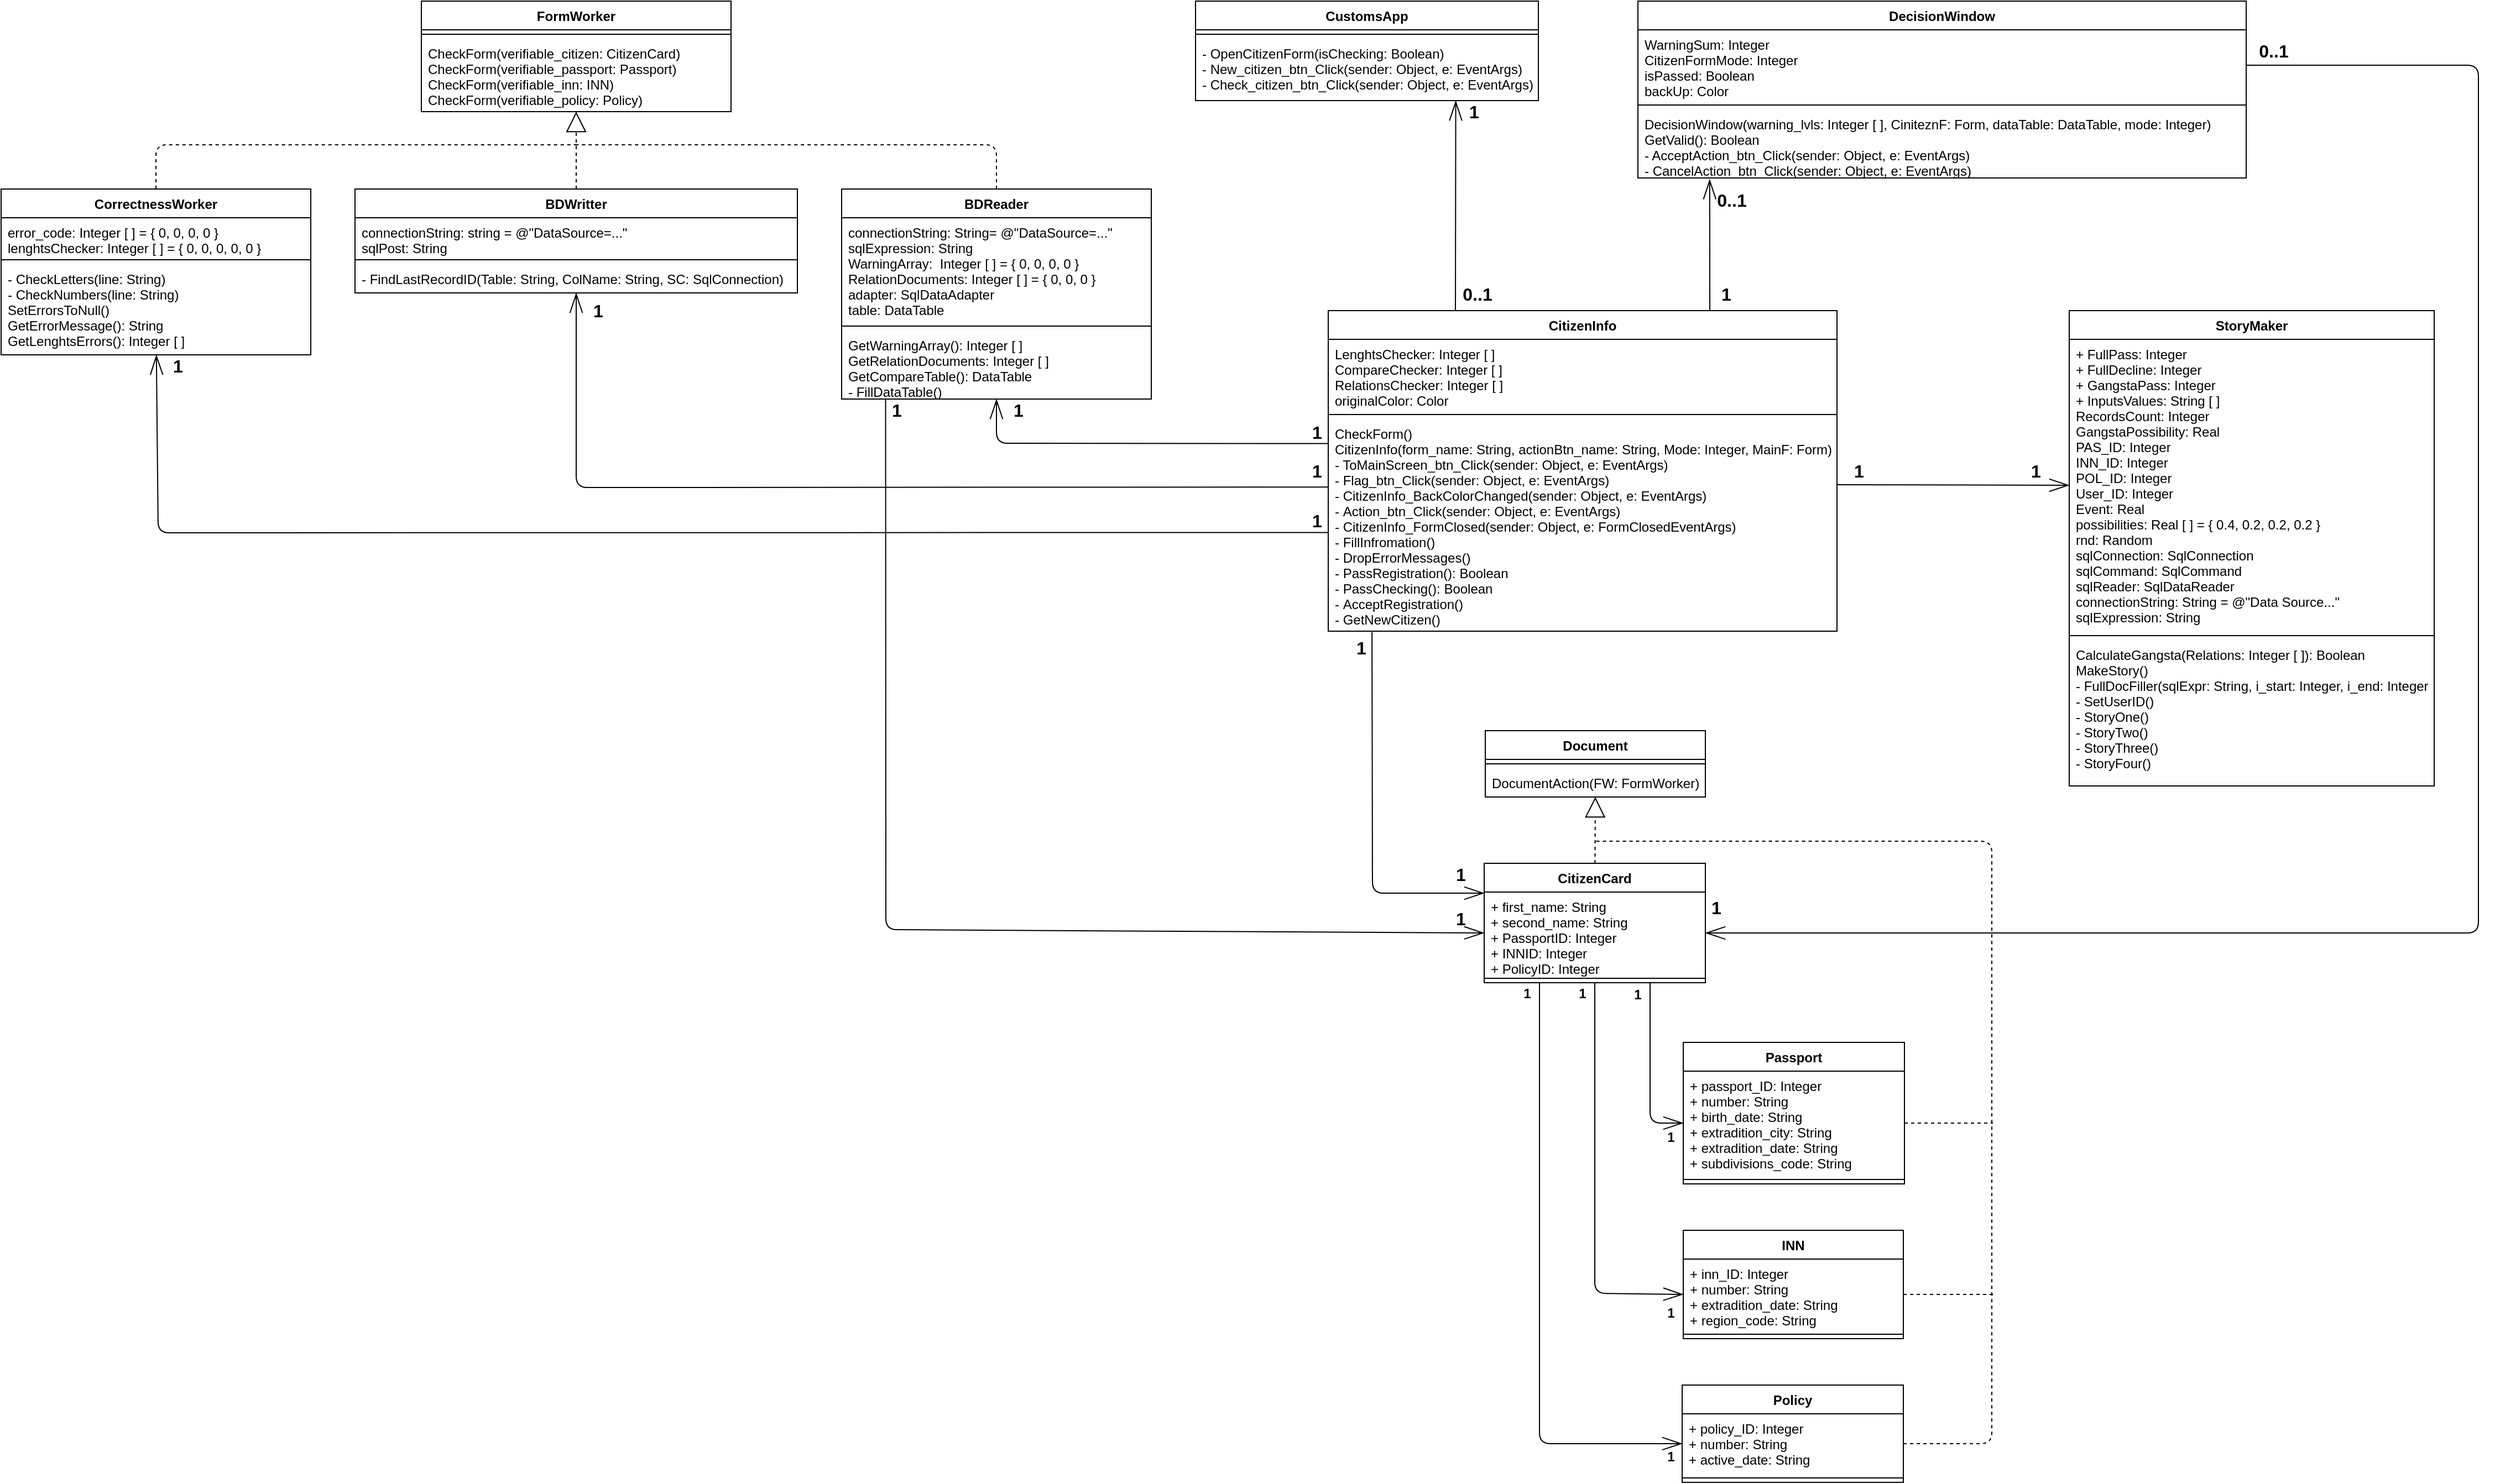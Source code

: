 <mxfile version="13.0.5" type="device"><diagram id="IvAdq1cBEzFIYJb0Fp08" name="Page-1"><mxGraphModel dx="2310" dy="759" grid="1" gridSize="10" guides="1" tooltips="1" connect="1" arrows="1" fold="1" page="1" pageScale="1" pageWidth="827" pageHeight="1169" math="0" shadow="0"><root><mxCell id="0"/><mxCell id="1" parent="0"/><mxCell id="0IbN7xS4Ld-TDvif6bsJ-23" value="" style="endArrow=block;html=1;exitX=0.5;exitY=0;exitDx=0;exitDy=0;endFill=0;endSize=16;dashed=1;" parent="1" source="0IbN7xS4Ld-TDvif6bsJ-14" target="0IbN7xS4Ld-TDvif6bsJ-8" edge="1"><mxGeometry width="50" height="50" relative="1" as="geometry"><mxPoint x="90" y="180" as="sourcePoint"/><mxPoint x="140" y="130" as="targetPoint"/></mxGeometry></mxCell><mxCell id="0IbN7xS4Ld-TDvif6bsJ-24" value="" style="endArrow=none;html=1;endFill=0;endSize=16;dashed=1;exitX=0.5;exitY=0;exitDx=0;exitDy=0;" parent="1" source="0IbN7xS4Ld-TDvif6bsJ-19" edge="1"><mxGeometry width="50" height="50" relative="1" as="geometry"><mxPoint x="-230.5" y="150" as="sourcePoint"/><mxPoint x="160" y="130" as="targetPoint"/><Array as="points"><mxPoint x="-220" y="130"/></Array></mxGeometry></mxCell><mxCell id="0IbN7xS4Ld-TDvif6bsJ-25" value="" style="endArrow=none;html=1;endFill=0;endSize=16;dashed=1;exitX=0.5;exitY=0;exitDx=0;exitDy=0;" parent="1" source="0IbN7xS4Ld-TDvif6bsJ-9" edge="1"><mxGeometry width="50" height="50" relative="1" as="geometry"><mxPoint x="530" y="150" as="sourcePoint"/><mxPoint x="160" y="130" as="targetPoint"/><Array as="points"><mxPoint x="540" y="130"/></Array></mxGeometry></mxCell><mxCell id="0IbN7xS4Ld-TDvif6bsJ-50" value="" style="endArrow=block;html=1;endFill=0;endSize=16;dashed=1;" parent="1" source="0IbN7xS4Ld-TDvif6bsJ-30" target="0IbN7xS4Ld-TDvif6bsJ-29" edge="1"><mxGeometry width="50" height="50" relative="1" as="geometry"><mxPoint x="1080.41" y="800" as="sourcePoint"/><mxPoint x="1080.41" y="730.0" as="targetPoint"/></mxGeometry></mxCell><mxCell id="0IbN7xS4Ld-TDvif6bsJ-54" value="" style="endArrow=none;html=1;endFill=0;endSize=16;dashed=1;exitX=1;exitY=0.5;exitDx=0;exitDy=0;" parent="1" source="0IbN7xS4Ld-TDvif6bsJ-46" edge="1"><mxGeometry width="50" height="50" relative="1" as="geometry"><mxPoint x="1400" y="1303" as="sourcePoint"/><mxPoint x="1081" y="760" as="targetPoint"/><Array as="points"><mxPoint x="1440" y="1305"/><mxPoint x="1440" y="760"/></Array></mxGeometry></mxCell><mxCell id="0IbN7xS4Ld-TDvif6bsJ-1" value="CitizenInfo" style="swimlane;fontStyle=1;align=center;verticalAlign=top;childLayout=stackLayout;horizontal=1;startSize=26;horizontalStack=0;resizeParent=1;resizeParentMax=0;resizeLast=0;collapsible=1;marginBottom=0;spacingTop=0;spacing=2;" parent="1" vertex="1"><mxGeometry x="840" y="280" width="460" height="290" as="geometry"/></mxCell><mxCell id="0IbN7xS4Ld-TDvif6bsJ-2" value="LenghtsChecker: Integer [ ]&#10;CompareChecker: Integer [ ]&#10;RelationsChecker: Integer [ ]&#10;originalColor: Color" style="text;strokeColor=none;fillColor=none;align=left;verticalAlign=top;spacingLeft=4;spacingRight=4;overflow=hidden;rotatable=0;points=[[0,0.5],[1,0.5]];portConstraint=eastwest;" parent="0IbN7xS4Ld-TDvif6bsJ-1" vertex="1"><mxGeometry y="26" width="460" height="64" as="geometry"/></mxCell><mxCell id="0IbN7xS4Ld-TDvif6bsJ-3" value="" style="line;strokeWidth=1;fillColor=none;align=left;verticalAlign=middle;spacingTop=-1;spacingLeft=3;spacingRight=3;rotatable=0;labelPosition=right;points=[];portConstraint=eastwest;" parent="0IbN7xS4Ld-TDvif6bsJ-1" vertex="1"><mxGeometry y="90" width="460" height="8" as="geometry"/></mxCell><mxCell id="0IbN7xS4Ld-TDvif6bsJ-4" value="CheckForm()&#10;CitizenInfo(form_name: String, actionBtn_name: String, Mode: Integer, MainF: Form)&#10;- ToMainScreen_btn_Click(sender: Object, e: EventArgs)&#10;- Flag_btn_Click(sender: Object, e: EventArgs)&#10;- CitizenInfo_BackColorChanged(sender: Object, e: EventArgs)&#10;- Action_btn_Click(sender: Object, e: EventArgs)&#10;- CitizenInfo_FormClosed(sender: Object, e: FormClosedEventArgs)&#10;- FillInfromation()&#10;- DropErrorMessages()&#10;- PassRegistration(): Boolean&#10;- PassChecking(): Boolean&#10;- AcceptRegistration()&#10;- GetNewCitizen()" style="text;strokeColor=none;fillColor=none;align=left;verticalAlign=top;spacingLeft=4;spacingRight=4;overflow=hidden;rotatable=0;points=[[0,0.5],[1,0.5]];portConstraint=eastwest;perimeterSpacing=0;spacing=2;spacingBottom=0;spacingTop=0;" parent="0IbN7xS4Ld-TDvif6bsJ-1" vertex="1"><mxGeometry y="98" width="460" height="192" as="geometry"/></mxCell><mxCell id="0IbN7xS4Ld-TDvif6bsJ-102" value="" style="endArrow=openThin;html=1;endSize=16;endFill=0;exitX=0.75;exitY=0;exitDx=0;exitDy=0;entryX=0.118;entryY=1.019;entryDx=0;entryDy=0;entryPerimeter=0;" parent="1" source="0IbN7xS4Ld-TDvif6bsJ-1" target="0IbN7xS4Ld-TDvif6bsJ-89" edge="1"><mxGeometry width="50" height="50" relative="1" as="geometry"><mxPoint x="1640" y="485" as="sourcePoint"/><mxPoint x="1185" y="170" as="targetPoint"/><Array as="points"/></mxGeometry></mxCell><mxCell id="0IbN7xS4Ld-TDvif6bsJ-86" value="DecisionWindow" style="swimlane;fontStyle=1;align=center;verticalAlign=top;childLayout=stackLayout;horizontal=1;startSize=26;horizontalStack=0;resizeParent=1;resizeParentMax=0;resizeLast=0;collapsible=1;marginBottom=0;" parent="1" vertex="1"><mxGeometry x="1120" width="550" height="160" as="geometry"/></mxCell><mxCell id="0IbN7xS4Ld-TDvif6bsJ-87" value="WarningSum: Integer&#10;CitizenFormMode: Integer&#10;isPassed: Boolean&#10;backUp: Color" style="text;strokeColor=none;fillColor=none;align=left;verticalAlign=top;spacingLeft=4;spacingRight=4;overflow=hidden;rotatable=0;points=[[0,0.5],[1,0.5]];portConstraint=eastwest;" parent="0IbN7xS4Ld-TDvif6bsJ-86" vertex="1"><mxGeometry y="26" width="550" height="64" as="geometry"/></mxCell><mxCell id="0IbN7xS4Ld-TDvif6bsJ-88" value="" style="line;strokeWidth=1;fillColor=none;align=left;verticalAlign=middle;spacingTop=-1;spacingLeft=3;spacingRight=3;rotatable=0;labelPosition=right;points=[];portConstraint=eastwest;" parent="0IbN7xS4Ld-TDvif6bsJ-86" vertex="1"><mxGeometry y="90" width="550" height="8" as="geometry"/></mxCell><mxCell id="0IbN7xS4Ld-TDvif6bsJ-89" value="DecisionWindow(warning_lvls: Integer [ ], CiniteznF: Form, dataTable: DataTable, mode: Integer)&#10;GetValid(): Boolean&#10;- AcceptAction_btn_Click(sender: Object, e: EventArgs)&#10;- CancelAction_btn_Click(sender: Object, e: EventArgs)" style="text;strokeColor=none;fillColor=none;align=left;verticalAlign=top;spacingLeft=4;spacingRight=4;overflow=hidden;rotatable=0;points=[[0,0.5],[1,0.5]];portConstraint=eastwest;" parent="0IbN7xS4Ld-TDvif6bsJ-86" vertex="1"><mxGeometry y="98" width="550" height="62" as="geometry"/></mxCell><mxCell id="0IbN7xS4Ld-TDvif6bsJ-81" value="CustomsApp" style="swimlane;fontStyle=1;align=center;verticalAlign=top;childLayout=stackLayout;horizontal=1;startSize=26;horizontalStack=0;resizeParent=1;resizeParentMax=0;resizeLast=0;collapsible=1;marginBottom=0;" parent="1" vertex="1"><mxGeometry x="720" width="310" height="90" as="geometry"/></mxCell><mxCell id="0IbN7xS4Ld-TDvif6bsJ-83" value="" style="line;strokeWidth=1;fillColor=none;align=left;verticalAlign=middle;spacingTop=-1;spacingLeft=3;spacingRight=3;rotatable=0;labelPosition=right;points=[];portConstraint=eastwest;" parent="0IbN7xS4Ld-TDvif6bsJ-81" vertex="1"><mxGeometry y="26" width="310" height="8" as="geometry"/></mxCell><mxCell id="0IbN7xS4Ld-TDvif6bsJ-84" value="- OpenCitizenForm(isChecking: Boolean)&#10;- New_citizen_btn_Click(sender: Object, e: EventArgs)&#10;- Check_citizen_btn_Click(sender: Object, e: EventArgs)" style="text;strokeColor=none;fillColor=none;align=left;verticalAlign=top;spacingLeft=4;spacingRight=4;overflow=hidden;rotatable=0;points=[[0,0.5],[1,0.5]];portConstraint=eastwest;" parent="0IbN7xS4Ld-TDvif6bsJ-81" vertex="1"><mxGeometry y="34" width="310" height="56" as="geometry"/></mxCell><mxCell id="0IbN7xS4Ld-TDvif6bsJ-103" value="" style="endArrow=openThin;html=1;endSize=16;endFill=0;exitX=0.25;exitY=0;exitDx=0;exitDy=0;entryX=0.759;entryY=1.001;entryDx=0;entryDy=0;entryPerimeter=0;" parent="1" source="0IbN7xS4Ld-TDvif6bsJ-1" target="0IbN7xS4Ld-TDvif6bsJ-84" edge="1"><mxGeometry width="50" height="50" relative="1" as="geometry"><mxPoint x="955" y="290" as="sourcePoint"/><mxPoint x="955" y="150" as="targetPoint"/><Array as="points"/></mxGeometry></mxCell><mxCell id="0IbN7xS4Ld-TDvif6bsJ-105" value="" style="endArrow=openThin;html=1;endSize=16;endFill=0;entryX=0;entryY=0.25;entryDx=0;entryDy=0;exitX=0.086;exitY=1.004;exitDx=0;exitDy=0;exitPerimeter=0;" parent="1" source="0IbN7xS4Ld-TDvif6bsJ-4" target="0IbN7xS4Ld-TDvif6bsJ-30" edge="1"><mxGeometry width="50" height="50" relative="1" as="geometry"><mxPoint x="840" y="750" as="sourcePoint"/><mxPoint x="970" y="750" as="targetPoint"/><Array as="points"><mxPoint x="880" y="807"/></Array></mxGeometry></mxCell><mxCell id="0IbN7xS4Ld-TDvif6bsJ-14" value="BDWritter" style="swimlane;fontStyle=1;align=center;verticalAlign=top;childLayout=stackLayout;horizontal=1;startSize=26;horizontalStack=0;resizeParent=1;resizeParentMax=0;resizeLast=0;collapsible=1;marginBottom=0;" parent="1" vertex="1"><mxGeometry x="-40" y="170" width="400" height="94" as="geometry"/></mxCell><mxCell id="0IbN7xS4Ld-TDvif6bsJ-15" value="connectionString: string = @&quot;DataSource=...&quot;&#10;sqlPost: String" style="text;strokeColor=none;fillColor=none;align=left;verticalAlign=top;spacingLeft=4;spacingRight=4;overflow=hidden;rotatable=0;points=[[0,0.5],[1,0.5]];portConstraint=eastwest;" parent="0IbN7xS4Ld-TDvif6bsJ-14" vertex="1"><mxGeometry y="26" width="400" height="34" as="geometry"/></mxCell><mxCell id="0IbN7xS4Ld-TDvif6bsJ-16" value="" style="line;strokeWidth=1;fillColor=none;align=left;verticalAlign=middle;spacingTop=-1;spacingLeft=3;spacingRight=3;rotatable=0;labelPosition=right;points=[];portConstraint=eastwest;" parent="0IbN7xS4Ld-TDvif6bsJ-14" vertex="1"><mxGeometry y="60" width="400" height="8" as="geometry"/></mxCell><mxCell id="0IbN7xS4Ld-TDvif6bsJ-17" value="- FindLastRecordID(Table: String, ColName: String, SC: SqlConnection)" style="text;strokeColor=none;fillColor=none;align=left;verticalAlign=top;spacingLeft=4;spacingRight=4;overflow=hidden;rotatable=0;points=[[0,0.5],[1,0.5]];portConstraint=eastwest;" parent="0IbN7xS4Ld-TDvif6bsJ-14" vertex="1"><mxGeometry y="68" width="400" height="26" as="geometry"/></mxCell><mxCell id="0IbN7xS4Ld-TDvif6bsJ-19" value="CorrectnessWorker" style="swimlane;fontStyle=1;align=center;verticalAlign=top;childLayout=stackLayout;horizontal=1;startSize=26;horizontalStack=0;resizeParent=1;resizeParentMax=0;resizeLast=0;collapsible=1;marginBottom=0;" parent="1" vertex="1"><mxGeometry x="-360" y="170" width="280" height="150" as="geometry"/></mxCell><mxCell id="0IbN7xS4Ld-TDvif6bsJ-20" value="error_code: Integer [ ] = { 0, 0, 0, 0 }&#10;lenghtsChecker: Integer [ ] = { 0, 0, 0, 0, 0 }" style="text;strokeColor=none;fillColor=none;align=left;verticalAlign=top;spacingLeft=4;spacingRight=4;overflow=hidden;rotatable=0;points=[[0,0.5],[1,0.5]];portConstraint=eastwest;" parent="0IbN7xS4Ld-TDvif6bsJ-19" vertex="1"><mxGeometry y="26" width="280" height="34" as="geometry"/></mxCell><mxCell id="0IbN7xS4Ld-TDvif6bsJ-21" value="" style="line;strokeWidth=1;fillColor=none;align=left;verticalAlign=middle;spacingTop=-1;spacingLeft=3;spacingRight=3;rotatable=0;labelPosition=right;points=[];portConstraint=eastwest;" parent="0IbN7xS4Ld-TDvif6bsJ-19" vertex="1"><mxGeometry y="60" width="280" height="8" as="geometry"/></mxCell><mxCell id="0IbN7xS4Ld-TDvif6bsJ-22" value="- CheckLetters(line: String)&#10;- CheckNumbers(line: String)&#10;SetErrorsToNull()&#10;GetErrorMessage(): String&#10;GetLenghtsErrors(): Integer [ ]" style="text;strokeColor=none;fillColor=none;align=left;verticalAlign=top;spacingLeft=4;spacingRight=4;overflow=hidden;rotatable=0;points=[[0,0.5],[1,0.5]];portConstraint=eastwest;" parent="0IbN7xS4Ld-TDvif6bsJ-19" vertex="1"><mxGeometry y="68" width="280" height="82" as="geometry"/></mxCell><mxCell id="0IbN7xS4Ld-TDvif6bsJ-5" value="FormWorker" style="swimlane;fontStyle=1;align=center;verticalAlign=top;childLayout=stackLayout;horizontal=1;startSize=26;horizontalStack=0;resizeParent=1;resizeParentMax=0;resizeLast=0;collapsible=1;marginBottom=0;" parent="1" vertex="1"><mxGeometry x="20" width="280" height="100" as="geometry"/></mxCell><mxCell id="0IbN7xS4Ld-TDvif6bsJ-7" value="" style="line;strokeWidth=1;fillColor=none;align=left;verticalAlign=middle;spacingTop=-1;spacingLeft=3;spacingRight=3;rotatable=0;labelPosition=right;points=[];portConstraint=eastwest;" parent="0IbN7xS4Ld-TDvif6bsJ-5" vertex="1"><mxGeometry y="26" width="280" height="8" as="geometry"/></mxCell><mxCell id="0IbN7xS4Ld-TDvif6bsJ-8" value="CheckForm(verifiable_citizen: CitizenCard)&#10;CheckForm(verifiable_passport: Passport)&#10;CheckForm(verifiable_inn: INN)&#10;CheckForm(verifiable_policy: Policy)" style="text;strokeColor=none;fillColor=none;align=left;verticalAlign=top;spacingLeft=4;spacingRight=4;overflow=hidden;rotatable=0;points=[[0,0.5],[1,0.5]];portConstraint=eastwest;fontStyle=0" parent="0IbN7xS4Ld-TDvif6bsJ-5" vertex="1"><mxGeometry y="34" width="280" height="66" as="geometry"/></mxCell><mxCell id="0IbN7xS4Ld-TDvif6bsJ-9" value="BDReader" style="swimlane;fontStyle=1;align=center;verticalAlign=top;childLayout=stackLayout;horizontal=1;startSize=26;horizontalStack=0;resizeParent=1;resizeParentMax=0;resizeLast=0;collapsible=1;marginBottom=0;" parent="1" vertex="1"><mxGeometry x="400" y="170" width="280" height="190" as="geometry"/></mxCell><mxCell id="0IbN7xS4Ld-TDvif6bsJ-10" value="connectionString: String= @&quot;DataSource=...&quot;&#10;sqlExpression: String&#10;WarningArray:  Integer [ ] = { 0, 0, 0, 0 }&#10;RelationDocuments: Integer [ ] = { 0, 0, 0 }&#10;adapter: SqlDataAdapter&#10;table: DataTable " style="text;strokeColor=none;fillColor=none;align=left;verticalAlign=top;spacingLeft=4;spacingRight=4;overflow=hidden;rotatable=0;points=[[0,0.5],[1,0.5]];portConstraint=eastwest;" parent="0IbN7xS4Ld-TDvif6bsJ-9" vertex="1"><mxGeometry y="26" width="280" height="94" as="geometry"/></mxCell><mxCell id="0IbN7xS4Ld-TDvif6bsJ-11" value="" style="line;strokeWidth=1;fillColor=none;align=left;verticalAlign=middle;spacingTop=-1;spacingLeft=3;spacingRight=3;rotatable=0;labelPosition=right;points=[];portConstraint=eastwest;" parent="0IbN7xS4Ld-TDvif6bsJ-9" vertex="1"><mxGeometry y="120" width="280" height="8" as="geometry"/></mxCell><mxCell id="0IbN7xS4Ld-TDvif6bsJ-12" value="GetWarningArray(): Integer [ ]&#10;GetRelationDocuments: Integer [ ]&#10;GetCompareTable(): DataTable&#10;- FillDataTable()" style="text;strokeColor=none;fillColor=none;align=left;verticalAlign=top;spacingLeft=4;spacingRight=4;overflow=hidden;rotatable=0;points=[[0,0.5],[1,0.5]];portConstraint=eastwest;" parent="0IbN7xS4Ld-TDvif6bsJ-9" vertex="1"><mxGeometry y="128" width="280" height="62" as="geometry"/></mxCell><mxCell id="0IbN7xS4Ld-TDvif6bsJ-30" value="CitizenCard" style="swimlane;fontStyle=1;align=center;verticalAlign=top;childLayout=stackLayout;horizontal=1;startSize=26;horizontalStack=0;resizeParent=1;resizeParentMax=0;resizeLast=0;collapsible=1;marginBottom=0;" parent="1" vertex="1"><mxGeometry x="981" y="780" width="200" height="108" as="geometry"/></mxCell><mxCell id="0IbN7xS4Ld-TDvif6bsJ-31" value="+ first_name: String&#10;+ second_name: String&#10;+ PassportID: Integer&#10;+ INNID: Integer&#10;+ PolicyID: Integer" style="text;strokeColor=none;fillColor=none;align=left;verticalAlign=top;spacingLeft=4;spacingRight=4;overflow=hidden;rotatable=0;points=[[0,0.5],[1,0.5]];portConstraint=eastwest;" parent="0IbN7xS4Ld-TDvif6bsJ-30" vertex="1"><mxGeometry y="26" width="200" height="74" as="geometry"/></mxCell><mxCell id="0IbN7xS4Ld-TDvif6bsJ-32" value="" style="line;strokeWidth=1;fillColor=none;align=left;verticalAlign=middle;spacingTop=-1;spacingLeft=3;spacingRight=3;rotatable=0;labelPosition=right;points=[];portConstraint=eastwest;" parent="0IbN7xS4Ld-TDvif6bsJ-30" vertex="1"><mxGeometry y="100" width="200" height="8" as="geometry"/></mxCell><mxCell id="0IbN7xS4Ld-TDvif6bsJ-26" value="Document" style="swimlane;fontStyle=1;align=center;verticalAlign=top;childLayout=stackLayout;horizontal=1;startSize=26;horizontalStack=0;resizeParent=1;resizeParentMax=0;resizeLast=0;collapsible=1;marginBottom=0;" parent="1" vertex="1"><mxGeometry x="982" y="660" width="199" height="60" as="geometry"/></mxCell><mxCell id="0IbN7xS4Ld-TDvif6bsJ-28" value="" style="line;strokeWidth=1;fillColor=none;align=left;verticalAlign=middle;spacingTop=-1;spacingLeft=3;spacingRight=3;rotatable=0;labelPosition=right;points=[];portConstraint=eastwest;" parent="0IbN7xS4Ld-TDvif6bsJ-26" vertex="1"><mxGeometry y="26" width="199" height="8" as="geometry"/></mxCell><mxCell id="0IbN7xS4Ld-TDvif6bsJ-29" value="DocumentAction(FW: FormWorker)" style="text;strokeColor=none;fillColor=none;align=left;verticalAlign=top;spacingLeft=4;spacingRight=4;overflow=hidden;rotatable=0;points=[[0,0.5],[1,0.5]];portConstraint=eastwest;" parent="0IbN7xS4Ld-TDvif6bsJ-26" vertex="1"><mxGeometry y="34" width="199" height="26" as="geometry"/></mxCell><mxCell id="0IbN7xS4Ld-TDvif6bsJ-95" value="StoryMaker" style="swimlane;fontStyle=1;align=center;verticalAlign=top;childLayout=stackLayout;horizontal=1;startSize=26;horizontalStack=0;resizeParent=1;resizeParentMax=0;resizeLast=0;collapsible=1;marginBottom=0;" parent="1" vertex="1"><mxGeometry x="1510" y="280" width="330" height="430" as="geometry"/></mxCell><mxCell id="0IbN7xS4Ld-TDvif6bsJ-96" value="+ FullPass: Integer&#10;+ FullDecline: Integer&#10;+ GangstaPass: Integer&#10;+ InputsValues: String [ ]&#10;RecordsCount: Integer&#10;GangstaPossibility: Real&#10;PAS_ID: Integer&#10;INN_ID: Integer&#10;POL_ID: Integer&#10;User_ID: Integer&#10;Event: Real&#10;possibilities: Real [ ] = { 0.4, 0.2, 0.2, 0.2 }&#10;rnd: Random&#10;sqlConnection: SqlConnection&#10;sqlCommand: SqlCommand&#10;sqlReader: SqlDataReader&#10;connectionString: String = @&quot;Data Source...&quot;&#10;sqlExpression: String" style="text;strokeColor=none;fillColor=none;align=left;verticalAlign=top;spacingLeft=4;spacingRight=4;overflow=hidden;rotatable=0;points=[[0,0.5],[1,0.5]];portConstraint=eastwest;" parent="0IbN7xS4Ld-TDvif6bsJ-95" vertex="1"><mxGeometry y="26" width="330" height="264" as="geometry"/></mxCell><mxCell id="0IbN7xS4Ld-TDvif6bsJ-97" value="" style="line;strokeWidth=1;fillColor=none;align=left;verticalAlign=middle;spacingTop=-1;spacingLeft=3;spacingRight=3;rotatable=0;labelPosition=right;points=[];portConstraint=eastwest;" parent="0IbN7xS4Ld-TDvif6bsJ-95" vertex="1"><mxGeometry y="290" width="330" height="8" as="geometry"/></mxCell><mxCell id="0IbN7xS4Ld-TDvif6bsJ-98" value="CalculateGangsta(Relations: Integer [ ]): Boolean&#10;MakeStory()&#10;- FullDocFiller(sqlExpr: String, i_start: Integer, i_end: Integer)&#10;- SetUserID()&#10;- StoryOne()&#10;- StoryTwo()&#10;- StoryThree()&#10;- StoryFour()" style="text;strokeColor=none;fillColor=none;align=left;verticalAlign=top;spacingLeft=4;spacingRight=4;overflow=hidden;rotatable=0;points=[[0,0.5],[1,0.5]];portConstraint=eastwest;" parent="0IbN7xS4Ld-TDvif6bsJ-95" vertex="1"><mxGeometry y="298" width="330" height="132" as="geometry"/></mxCell><mxCell id="0IbN7xS4Ld-TDvif6bsJ-106" value="" style="endArrow=openThin;html=1;endSize=16;endFill=0;exitX=0;exitY=0.535;exitDx=0;exitDy=0;exitPerimeter=0;" parent="1" source="0IbN7xS4Ld-TDvif6bsJ-4" target="0IbN7xS4Ld-TDvif6bsJ-22" edge="1"><mxGeometry width="50" height="50" relative="1" as="geometry"><mxPoint x="840" y="539" as="sourcePoint"/><mxPoint x="210.29" y="409.996" as="targetPoint"/><Array as="points"><mxPoint x="-218" y="481"/></Array></mxGeometry></mxCell><mxCell id="0IbN7xS4Ld-TDvif6bsJ-109" value="" style="endArrow=openThin;html=1;endSize=16;endFill=0;exitX=-0.001;exitY=0.321;exitDx=0;exitDy=0;exitPerimeter=0;" parent="1" source="0IbN7xS4Ld-TDvif6bsJ-4" target="0IbN7xS4Ld-TDvif6bsJ-17" edge="1"><mxGeometry width="50" height="50" relative="1" as="geometry"><mxPoint x="830" y="439" as="sourcePoint"/><mxPoint x="150" y="290" as="targetPoint"/><Array as="points"><mxPoint x="160" y="440"/></Array></mxGeometry></mxCell><mxCell id="0IbN7xS4Ld-TDvif6bsJ-110" value="" style="endArrow=openThin;html=1;endSize=16;endFill=0;exitX=0.001;exitY=0.116;exitDx=0;exitDy=0;exitPerimeter=0;" parent="1" source="0IbN7xS4Ld-TDvif6bsJ-4" target="0IbN7xS4Ld-TDvif6bsJ-12" edge="1"><mxGeometry width="50" height="50" relative="1" as="geometry"><mxPoint x="820" y="400" as="sourcePoint"/><mxPoint x="550.95" y="400" as="targetPoint"/><Array as="points"><mxPoint x="540" y="400"/></Array></mxGeometry></mxCell><mxCell id="0IbN7xS4Ld-TDvif6bsJ-111" value="1" style="text;html=1;strokeColor=none;fillColor=none;align=center;verticalAlign=middle;whiteSpace=wrap;rounded=0;fontSize=16;fontStyle=1" parent="1" vertex="1"><mxGeometry x="820" y="460" width="20" height="20" as="geometry"/></mxCell><mxCell id="0IbN7xS4Ld-TDvif6bsJ-112" value="1" style="text;html=1;strokeColor=none;fillColor=none;align=center;verticalAlign=middle;whiteSpace=wrap;rounded=0;fontSize=16;fontStyle=1" parent="1" vertex="1"><mxGeometry x="820" y="415" width="20" height="20" as="geometry"/></mxCell><mxCell id="0IbN7xS4Ld-TDvif6bsJ-113" value="1" style="text;html=1;strokeColor=none;fillColor=none;align=center;verticalAlign=middle;whiteSpace=wrap;rounded=0;fontSize=16;fontStyle=1" parent="1" vertex="1"><mxGeometry x="820" y="380" width="20" height="20" as="geometry"/></mxCell><mxCell id="0IbN7xS4Ld-TDvif6bsJ-114" value="1" style="text;html=1;strokeColor=none;fillColor=none;align=center;verticalAlign=middle;whiteSpace=wrap;rounded=0;fontSize=16;fontStyle=1" parent="1" vertex="1"><mxGeometry x="550" y="360" width="20" height="20" as="geometry"/></mxCell><mxCell id="0IbN7xS4Ld-TDvif6bsJ-115" value="1" style="text;html=1;strokeColor=none;fillColor=none;align=center;verticalAlign=middle;whiteSpace=wrap;rounded=0;fontSize=16;fontStyle=1" parent="1" vertex="1"><mxGeometry x="170" y="270" width="20" height="20" as="geometry"/></mxCell><mxCell id="0IbN7xS4Ld-TDvif6bsJ-116" value="1" style="text;html=1;strokeColor=none;fillColor=none;align=center;verticalAlign=middle;whiteSpace=wrap;rounded=0;fontSize=16;fontStyle=1" parent="1" vertex="1"><mxGeometry x="-210" y="320" width="20" height="20" as="geometry"/></mxCell><mxCell id="0IbN7xS4Ld-TDvif6bsJ-117" value="1" style="text;html=1;strokeColor=none;fillColor=none;align=center;verticalAlign=middle;whiteSpace=wrap;rounded=0;fontSize=16;fontStyle=1" parent="1" vertex="1"><mxGeometry x="860" y="575" width="20" height="20" as="geometry"/></mxCell><mxCell id="0IbN7xS4Ld-TDvif6bsJ-118" value="1" style="text;html=1;strokeColor=none;fillColor=none;align=center;verticalAlign=middle;whiteSpace=wrap;rounded=0;fontSize=16;fontStyle=1" parent="1" vertex="1"><mxGeometry x="950" y="780" width="20" height="20" as="geometry"/></mxCell><mxCell id="0IbN7xS4Ld-TDvif6bsJ-119" value="" style="endArrow=openThin;html=1;endSize=16;endFill=0;entryX=0;entryY=0.5;entryDx=0;entryDy=0;exitX=0.142;exitY=1.008;exitDx=0;exitDy=0;exitPerimeter=0;" parent="1" source="0IbN7xS4Ld-TDvif6bsJ-12" target="0IbN7xS4Ld-TDvif6bsJ-31" edge="1"><mxGeometry width="50" height="50" relative="1" as="geometry"><mxPoint x="430" y="370" as="sourcePoint"/><mxPoint x="360" y="710" as="targetPoint"/><Array as="points"><mxPoint x="440" y="840"/></Array></mxGeometry></mxCell><mxCell id="0IbN7xS4Ld-TDvif6bsJ-120" value="1" style="text;html=1;strokeColor=none;fillColor=none;align=center;verticalAlign=middle;whiteSpace=wrap;rounded=0;fontSize=16;fontStyle=1" parent="1" vertex="1"><mxGeometry x="950" y="820" width="20" height="20" as="geometry"/></mxCell><mxCell id="0IbN7xS4Ld-TDvif6bsJ-121" value="1" style="text;html=1;strokeColor=none;fillColor=none;align=center;verticalAlign=middle;whiteSpace=wrap;rounded=0;fontSize=16;fontStyle=1" parent="1" vertex="1"><mxGeometry x="440" y="360" width="20" height="20" as="geometry"/></mxCell><mxCell id="0IbN7xS4Ld-TDvif6bsJ-122" value="0..1" style="text;html=1;strokeColor=none;fillColor=none;align=center;verticalAlign=middle;whiteSpace=wrap;rounded=0;fontSize=16;fontStyle=1" parent="1" vertex="1"><mxGeometry x="960" y="255" width="30" height="20" as="geometry"/></mxCell><mxCell id="0IbN7xS4Ld-TDvif6bsJ-123" value="1" style="text;html=1;strokeColor=none;fillColor=none;align=center;verticalAlign=middle;whiteSpace=wrap;rounded=0;fontSize=16;fontStyle=1" parent="1" vertex="1"><mxGeometry x="962" y="90" width="20" height="20" as="geometry"/></mxCell><mxCell id="0IbN7xS4Ld-TDvif6bsJ-125" value="" style="endArrow=openThin;html=1;endSize=16;endFill=0;entryX=1;entryY=0.5;entryDx=0;entryDy=0;exitX=1;exitY=0.5;exitDx=0;exitDy=0;" parent="1" source="0IbN7xS4Ld-TDvif6bsJ-87" target="0IbN7xS4Ld-TDvif6bsJ-31" edge="1"><mxGeometry width="50" height="50" relative="1" as="geometry"><mxPoint x="1620.0" y="423.768" as="sourcePoint"/><mxPoint x="1721.44" y="660.0" as="targetPoint"/><Array as="points"><mxPoint x="1880" y="58"/><mxPoint x="1880" y="843"/></Array></mxGeometry></mxCell><mxCell id="0IbN7xS4Ld-TDvif6bsJ-126" value="1" style="text;html=1;strokeColor=none;fillColor=none;align=center;verticalAlign=middle;whiteSpace=wrap;rounded=0;fontSize=16;fontStyle=1" parent="1" vertex="1"><mxGeometry x="1181" y="810" width="20" height="20" as="geometry"/></mxCell><mxCell id="0IbN7xS4Ld-TDvif6bsJ-127" value="0..1" style="text;html=1;strokeColor=none;fillColor=none;align=center;verticalAlign=middle;whiteSpace=wrap;rounded=0;fontSize=16;fontStyle=1" parent="1" vertex="1"><mxGeometry x="1680" y="35" width="30" height="20" as="geometry"/></mxCell><mxCell id="0IbN7xS4Ld-TDvif6bsJ-128" value="" style="endArrow=openThin;html=1;endSize=16;endFill=0;entryX=0;entryY=0.5;entryDx=0;entryDy=0;exitX=1;exitY=0.31;exitDx=0;exitDy=0;exitPerimeter=0;" parent="1" source="0IbN7xS4Ld-TDvif6bsJ-4" target="0IbN7xS4Ld-TDvif6bsJ-96" edge="1"><mxGeometry width="50" height="50" relative="1" as="geometry"><mxPoint x="1310" y="438" as="sourcePoint"/><mxPoint x="1370.0" y="289.998" as="targetPoint"/><Array as="points"/></mxGeometry></mxCell><mxCell id="0IbN7xS4Ld-TDvif6bsJ-129" value="1" style="text;html=1;strokeColor=none;fillColor=none;align=center;verticalAlign=middle;whiteSpace=wrap;rounded=0;fontSize=16;fontStyle=1" parent="1" vertex="1"><mxGeometry x="1190" y="255" width="20" height="20" as="geometry"/></mxCell><mxCell id="0IbN7xS4Ld-TDvif6bsJ-130" value="0..1" style="text;html=1;strokeColor=none;fillColor=none;align=center;verticalAlign=middle;whiteSpace=wrap;rounded=0;fontSize=16;fontStyle=1" parent="1" vertex="1"><mxGeometry x="1190" y="170" width="30" height="20" as="geometry"/></mxCell><mxCell id="0IbN7xS4Ld-TDvif6bsJ-131" value="1" style="text;html=1;strokeColor=none;fillColor=none;align=center;verticalAlign=middle;whiteSpace=wrap;rounded=0;fontSize=16;fontStyle=1" parent="1" vertex="1"><mxGeometry x="1310" y="415" width="20" height="20" as="geometry"/></mxCell><mxCell id="0IbN7xS4Ld-TDvif6bsJ-132" value="1" style="text;html=1;strokeColor=none;fillColor=none;align=center;verticalAlign=middle;whiteSpace=wrap;rounded=0;fontSize=16;fontStyle=1" parent="1" vertex="1"><mxGeometry x="1470" y="415" width="20" height="20" as="geometry"/></mxCell><mxCell id="0IbN7xS4Ld-TDvif6bsJ-35" value="Passport" style="swimlane;fontStyle=1;align=center;verticalAlign=top;childLayout=stackLayout;horizontal=1;startSize=26;horizontalStack=0;resizeParent=1;resizeParentMax=0;resizeLast=0;collapsible=1;marginBottom=0;" parent="1" vertex="1"><mxGeometry x="1161" y="942" width="200" height="128" as="geometry"/></mxCell><mxCell id="0IbN7xS4Ld-TDvif6bsJ-36" value="+ passport_ID: Integer&#10;+ number: String&#10;+ birth_date: String&#10;+ extradition_city: String&#10;+ extradition_date: String&#10;+ subdivisions_code: String" style="text;strokeColor=none;fillColor=none;align=left;verticalAlign=top;spacingLeft=4;spacingRight=4;overflow=hidden;rotatable=0;points=[[0,0.5],[1,0.5]];portConstraint=eastwest;" parent="0IbN7xS4Ld-TDvif6bsJ-35" vertex="1"><mxGeometry y="26" width="200" height="94" as="geometry"/></mxCell><mxCell id="0IbN7xS4Ld-TDvif6bsJ-37" value="" style="line;strokeWidth=1;fillColor=none;align=left;verticalAlign=middle;spacingTop=-1;spacingLeft=3;spacingRight=3;rotatable=0;labelPosition=right;points=[];portConstraint=eastwest;" parent="0IbN7xS4Ld-TDvif6bsJ-35" vertex="1"><mxGeometry y="120" width="200" height="8" as="geometry"/></mxCell><mxCell id="0IbN7xS4Ld-TDvif6bsJ-40" value="INN" style="swimlane;fontStyle=1;align=center;verticalAlign=top;childLayout=stackLayout;horizontal=1;startSize=26;horizontalStack=0;resizeParent=1;resizeParentMax=0;resizeLast=0;collapsible=1;marginBottom=0;" parent="1" vertex="1"><mxGeometry x="1161" y="1112" width="199" height="98" as="geometry"/></mxCell><mxCell id="0IbN7xS4Ld-TDvif6bsJ-41" value="+ inn_ID: Integer&#10;+ number: String&#10;+ extradition_date: String&#10;+ region_code: String" style="text;strokeColor=none;fillColor=none;align=left;verticalAlign=top;spacingLeft=4;spacingRight=4;overflow=hidden;rotatable=0;points=[[0,0.5],[1,0.5]];portConstraint=eastwest;" parent="0IbN7xS4Ld-TDvif6bsJ-40" vertex="1"><mxGeometry y="26" width="199" height="64" as="geometry"/></mxCell><mxCell id="0IbN7xS4Ld-TDvif6bsJ-42" value="" style="line;strokeWidth=1;fillColor=none;align=left;verticalAlign=middle;spacingTop=-1;spacingLeft=3;spacingRight=3;rotatable=0;labelPosition=right;points=[];portConstraint=eastwest;" parent="0IbN7xS4Ld-TDvif6bsJ-40" vertex="1"><mxGeometry y="90" width="199" height="8" as="geometry"/></mxCell><mxCell id="0IbN7xS4Ld-TDvif6bsJ-45" value="Policy" style="swimlane;fontStyle=1;align=center;verticalAlign=top;childLayout=stackLayout;horizontal=1;startSize=26;horizontalStack=0;resizeParent=1;resizeParentMax=0;resizeLast=0;collapsible=1;marginBottom=0;" parent="1" vertex="1"><mxGeometry x="1160" y="1252" width="200" height="88" as="geometry"/></mxCell><mxCell id="0IbN7xS4Ld-TDvif6bsJ-46" value="+ policy_ID: Integer&#10;+ number: String&#10;+ active_date: String" style="text;strokeColor=none;fillColor=none;align=left;verticalAlign=top;spacingLeft=4;spacingRight=4;overflow=hidden;rotatable=0;points=[[0,0.5],[1,0.5]];portConstraint=eastwest;" parent="0IbN7xS4Ld-TDvif6bsJ-45" vertex="1"><mxGeometry y="26" width="200" height="54" as="geometry"/></mxCell><mxCell id="0IbN7xS4Ld-TDvif6bsJ-47" value="" style="line;strokeWidth=1;fillColor=none;align=left;verticalAlign=middle;spacingTop=-1;spacingLeft=3;spacingRight=3;rotatable=0;labelPosition=right;points=[];portConstraint=eastwest;" parent="0IbN7xS4Ld-TDvif6bsJ-45" vertex="1"><mxGeometry y="80" width="200" height="8" as="geometry"/></mxCell><mxCell id="Mf6E7sVZxCw-6y-lev-X-35" value="" style="endArrow=none;dashed=1;html=1;exitX=1;exitY=0.5;exitDx=0;exitDy=0;" edge="1" parent="1" source="0IbN7xS4Ld-TDvif6bsJ-41"><mxGeometry width="50" height="50" relative="1" as="geometry"><mxPoint x="1370" y="1160" as="sourcePoint"/><mxPoint x="1441" y="1170" as="targetPoint"/></mxGeometry></mxCell><mxCell id="Mf6E7sVZxCw-6y-lev-X-36" value="" style="endArrow=none;dashed=1;html=1;exitX=1;exitY=0.5;exitDx=0;exitDy=0;" edge="1" parent="1" source="0IbN7xS4Ld-TDvif6bsJ-36"><mxGeometry width="50" height="50" relative="1" as="geometry"><mxPoint x="1370" y="1020" as="sourcePoint"/><mxPoint x="1441" y="1015" as="targetPoint"/></mxGeometry></mxCell><mxCell id="Mf6E7sVZxCw-6y-lev-X-37" value="" style="endArrow=none;html=1;endFill=0;endSize=16;exitX=0;exitY=0.5;exitDx=0;exitDy=0;entryX=0.75;entryY=1;entryDx=0;entryDy=0;startSize=16;startArrow=openThin;startFill=0;" edge="1" parent="1" source="0IbN7xS4Ld-TDvif6bsJ-36" target="0IbN7xS4Ld-TDvif6bsJ-30"><mxGeometry width="50" height="50" relative="1" as="geometry"><mxPoint x="1134" y="1025" as="sourcePoint"/><mxPoint x="1110.0" y="900" as="targetPoint"/><Array as="points"><mxPoint x="1131" y="1015"/></Array></mxGeometry></mxCell><mxCell id="Mf6E7sVZxCw-6y-lev-X-38" value="" style="endArrow=none;html=1;endFill=0;endSize=16;exitX=0;exitY=0.5;exitDx=0;exitDy=0;startSize=16;startArrow=openThin;startFill=0;entryX=0.5;entryY=1;entryDx=0;entryDy=0;" edge="1" parent="1" source="0IbN7xS4Ld-TDvif6bsJ-41" target="0IbN7xS4Ld-TDvif6bsJ-30"><mxGeometry width="50" height="50" relative="1" as="geometry"><mxPoint x="1154" y="1169" as="sourcePoint"/><mxPoint x="1080" y="920" as="targetPoint"/><Array as="points"><mxPoint x="1081" y="1169"/></Array></mxGeometry></mxCell><mxCell id="Mf6E7sVZxCw-6y-lev-X-39" value="" style="endArrow=none;html=1;endFill=0;endSize=16;exitX=0;exitY=0.5;exitDx=0;exitDy=0;startSize=16;startArrow=openThin;startFill=0;entryX=0.25;entryY=1;entryDx=0;entryDy=0;" edge="1" parent="1" source="0IbN7xS4Ld-TDvif6bsJ-46" target="0IbN7xS4Ld-TDvif6bsJ-30"><mxGeometry width="50" height="50" relative="1" as="geometry"><mxPoint x="1142.5" y="1340" as="sourcePoint"/><mxPoint x="1019.5" y="925" as="targetPoint"/><Array as="points"><mxPoint x="1031" y="1305"/></Array></mxGeometry></mxCell><mxCell id="Mf6E7sVZxCw-6y-lev-X-40" value="1" style="text;html=1;strokeColor=none;fillColor=none;align=center;verticalAlign=middle;whiteSpace=wrap;rounded=0;fontStyle=1" vertex="1" parent="1"><mxGeometry x="1010" y="890" width="20" height="16" as="geometry"/></mxCell><mxCell id="Mf6E7sVZxCw-6y-lev-X-41" value="1" style="text;html=1;strokeColor=none;fillColor=none;align=center;verticalAlign=middle;whiteSpace=wrap;rounded=0;fontStyle=1" vertex="1" parent="1"><mxGeometry x="1060" y="890" width="20" height="16" as="geometry"/></mxCell><mxCell id="Mf6E7sVZxCw-6y-lev-X-42" value="1" style="text;html=1;strokeColor=none;fillColor=none;align=center;verticalAlign=middle;whiteSpace=wrap;rounded=0;fontStyle=1" vertex="1" parent="1"><mxGeometry x="1110" y="891" width="20" height="16" as="geometry"/></mxCell><mxCell id="Mf6E7sVZxCw-6y-lev-X-43" value="1" style="text;html=1;strokeColor=none;fillColor=none;align=center;verticalAlign=middle;whiteSpace=wrap;rounded=0;fontStyle=1" vertex="1" parent="1"><mxGeometry x="1140" y="1309" width="20" height="16" as="geometry"/></mxCell><mxCell id="Mf6E7sVZxCw-6y-lev-X-44" value="1" style="text;html=1;strokeColor=none;fillColor=none;align=center;verticalAlign=middle;whiteSpace=wrap;rounded=0;fontStyle=1" vertex="1" parent="1"><mxGeometry x="1140" y="1179" width="20" height="16" as="geometry"/></mxCell><mxCell id="Mf6E7sVZxCw-6y-lev-X-45" value="1" style="text;html=1;strokeColor=none;fillColor=none;align=center;verticalAlign=middle;whiteSpace=wrap;rounded=0;fontStyle=1" vertex="1" parent="1"><mxGeometry x="1140" y="1020" width="20" height="16" as="geometry"/></mxCell></root></mxGraphModel></diagram></mxfile>